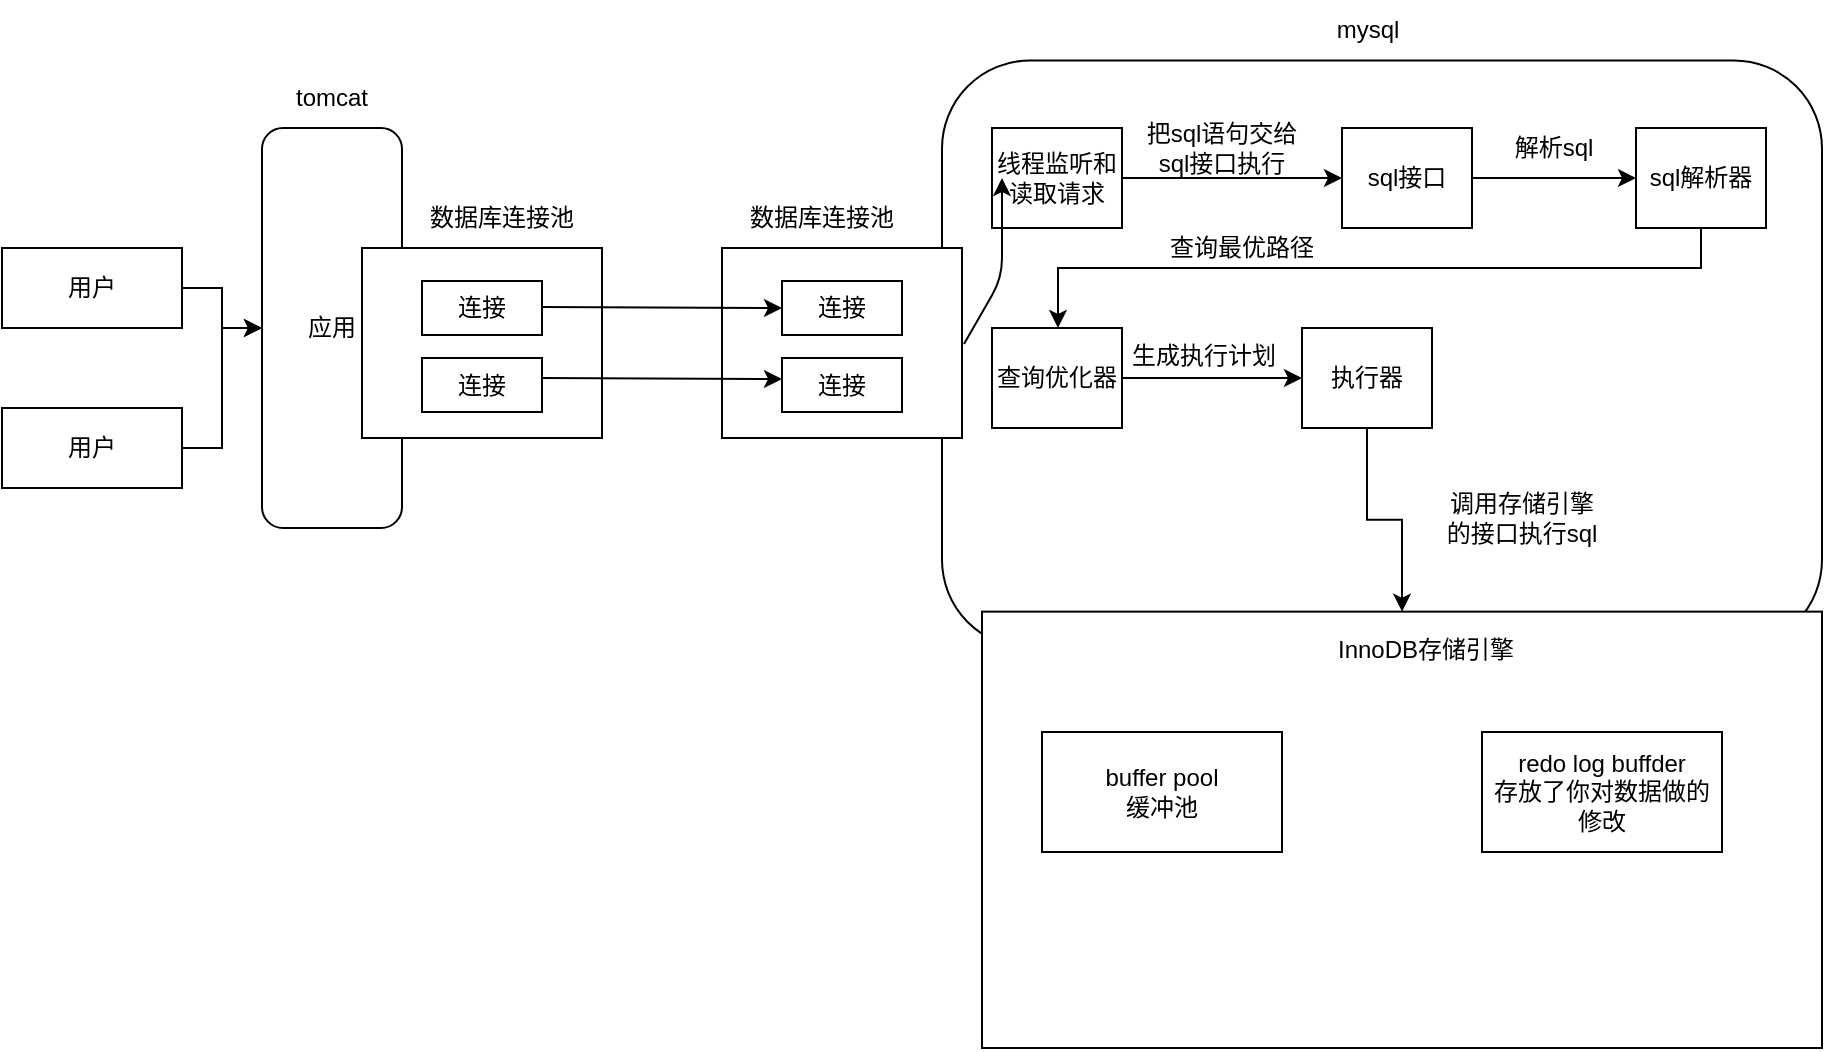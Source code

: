 <mxfile version="14.4.2" type="github">
  <diagram id="wFkyArUPZ-gSU3AaKDoi" name="第 1 页">
    <mxGraphModel dx="856" dy="676" grid="1" gridSize="10" guides="1" tooltips="1" connect="1" arrows="1" fold="1" page="1" pageScale="1" pageWidth="827" pageHeight="1169" math="0" shadow="0">
      <root>
        <mxCell id="0" />
        <mxCell id="1" parent="0" />
        <mxCell id="UlKWdR4gD4S5ooXyk4Mm-3" value="应用" style="rounded=1;whiteSpace=wrap;html=1;" vertex="1" parent="1">
          <mxGeometry x="140" y="100" width="70" height="200" as="geometry" />
        </mxCell>
        <mxCell id="UlKWdR4gD4S5ooXyk4Mm-6" value="" style="edgeStyle=orthogonalEdgeStyle;rounded=0;orthogonalLoop=1;jettySize=auto;html=1;" edge="1" parent="1" source="UlKWdR4gD4S5ooXyk4Mm-4" target="UlKWdR4gD4S5ooXyk4Mm-3">
          <mxGeometry relative="1" as="geometry" />
        </mxCell>
        <mxCell id="UlKWdR4gD4S5ooXyk4Mm-4" value="用户" style="rounded=0;whiteSpace=wrap;html=1;" vertex="1" parent="1">
          <mxGeometry x="10" y="160" width="90" height="40" as="geometry" />
        </mxCell>
        <mxCell id="UlKWdR4gD4S5ooXyk4Mm-7" value="" style="edgeStyle=orthogonalEdgeStyle;rounded=0;orthogonalLoop=1;jettySize=auto;html=1;" edge="1" parent="1" source="UlKWdR4gD4S5ooXyk4Mm-5" target="UlKWdR4gD4S5ooXyk4Mm-3">
          <mxGeometry relative="1" as="geometry" />
        </mxCell>
        <mxCell id="UlKWdR4gD4S5ooXyk4Mm-5" value="用户" style="rounded=0;whiteSpace=wrap;html=1;" vertex="1" parent="1">
          <mxGeometry x="10" y="240" width="90" height="40" as="geometry" />
        </mxCell>
        <mxCell id="UlKWdR4gD4S5ooXyk4Mm-9" value="tomcat" style="text;html=1;strokeColor=none;fillColor=none;align=center;verticalAlign=middle;whiteSpace=wrap;rounded=0;" vertex="1" parent="1">
          <mxGeometry x="145" y="70" width="60" height="30" as="geometry" />
        </mxCell>
        <mxCell id="UlKWdR4gD4S5ooXyk4Mm-10" value="" style="rounded=1;whiteSpace=wrap;html=1;" vertex="1" parent="1">
          <mxGeometry x="480" y="66.25" width="440" height="293.75" as="geometry" />
        </mxCell>
        <mxCell id="UlKWdR4gD4S5ooXyk4Mm-11" value="" style="rounded=0;whiteSpace=wrap;html=1;" vertex="1" parent="1">
          <mxGeometry x="190" y="160" width="120" height="95" as="geometry" />
        </mxCell>
        <mxCell id="UlKWdR4gD4S5ooXyk4Mm-12" value="连接" style="rounded=0;whiteSpace=wrap;html=1;" vertex="1" parent="1">
          <mxGeometry x="220" y="176.5" width="60" height="27" as="geometry" />
        </mxCell>
        <mxCell id="UlKWdR4gD4S5ooXyk4Mm-13" value="&lt;span&gt;连接&lt;/span&gt;" style="rounded=0;whiteSpace=wrap;html=1;" vertex="1" parent="1">
          <mxGeometry x="220" y="215" width="60" height="27" as="geometry" />
        </mxCell>
        <mxCell id="UlKWdR4gD4S5ooXyk4Mm-14" value="数据库连接池" style="text;html=1;strokeColor=none;fillColor=none;align=center;verticalAlign=middle;whiteSpace=wrap;rounded=0;" vertex="1" parent="1">
          <mxGeometry x="220" y="130" width="80" height="30" as="geometry" />
        </mxCell>
        <mxCell id="UlKWdR4gD4S5ooXyk4Mm-15" value="" style="rounded=0;whiteSpace=wrap;html=1;" vertex="1" parent="1">
          <mxGeometry x="370" y="160" width="120" height="95" as="geometry" />
        </mxCell>
        <mxCell id="UlKWdR4gD4S5ooXyk4Mm-16" value="连接" style="rounded=0;whiteSpace=wrap;html=1;" vertex="1" parent="1">
          <mxGeometry x="400" y="176.5" width="60" height="27" as="geometry" />
        </mxCell>
        <mxCell id="UlKWdR4gD4S5ooXyk4Mm-17" value="&lt;span&gt;连接&lt;/span&gt;" style="rounded=0;whiteSpace=wrap;html=1;" vertex="1" parent="1">
          <mxGeometry x="400" y="215" width="60" height="27" as="geometry" />
        </mxCell>
        <mxCell id="UlKWdR4gD4S5ooXyk4Mm-18" value="数据库连接池" style="text;html=1;strokeColor=none;fillColor=none;align=center;verticalAlign=middle;whiteSpace=wrap;rounded=0;" vertex="1" parent="1">
          <mxGeometry x="380" y="130" width="80" height="30" as="geometry" />
        </mxCell>
        <mxCell id="UlKWdR4gD4S5ooXyk4Mm-21" value="" style="endArrow=classic;html=1;entryX=0;entryY=0.5;entryDx=0;entryDy=0;" edge="1" parent="1" target="UlKWdR4gD4S5ooXyk4Mm-16">
          <mxGeometry width="50" height="50" relative="1" as="geometry">
            <mxPoint x="280" y="189.5" as="sourcePoint" />
            <mxPoint x="390" y="189.5" as="targetPoint" />
          </mxGeometry>
        </mxCell>
        <mxCell id="UlKWdR4gD4S5ooXyk4Mm-22" value="" style="endArrow=classic;html=1;entryX=0;entryY=0.5;entryDx=0;entryDy=0;" edge="1" parent="1">
          <mxGeometry width="50" height="50" relative="1" as="geometry">
            <mxPoint x="280" y="225" as="sourcePoint" />
            <mxPoint x="400" y="225.5" as="targetPoint" />
          </mxGeometry>
        </mxCell>
        <mxCell id="UlKWdR4gD4S5ooXyk4Mm-23" value="mysql" style="text;html=1;strokeColor=none;fillColor=none;align=center;verticalAlign=middle;whiteSpace=wrap;rounded=0;" vertex="1" parent="1">
          <mxGeometry x="662.5" y="36.25" width="60" height="30" as="geometry" />
        </mxCell>
        <mxCell id="UlKWdR4gD4S5ooXyk4Mm-27" value="" style="edgeStyle=orthogonalEdgeStyle;rounded=0;orthogonalLoop=1;jettySize=auto;html=1;" edge="1" parent="1" source="UlKWdR4gD4S5ooXyk4Mm-25" target="UlKWdR4gD4S5ooXyk4Mm-26">
          <mxGeometry relative="1" as="geometry" />
        </mxCell>
        <mxCell id="UlKWdR4gD4S5ooXyk4Mm-25" value="线程监听和读取请求" style="rounded=0;whiteSpace=wrap;html=1;" vertex="1" parent="1">
          <mxGeometry x="505" y="100" width="65" height="50" as="geometry" />
        </mxCell>
        <mxCell id="UlKWdR4gD4S5ooXyk4Mm-33" value="" style="edgeStyle=orthogonalEdgeStyle;rounded=0;orthogonalLoop=1;jettySize=auto;html=1;" edge="1" parent="1" source="UlKWdR4gD4S5ooXyk4Mm-26" target="UlKWdR4gD4S5ooXyk4Mm-29">
          <mxGeometry relative="1" as="geometry" />
        </mxCell>
        <mxCell id="UlKWdR4gD4S5ooXyk4Mm-26" value="sql接口" style="rounded=0;whiteSpace=wrap;html=1;" vertex="1" parent="1">
          <mxGeometry x="680" y="100" width="65" height="50" as="geometry" />
        </mxCell>
        <mxCell id="UlKWdR4gD4S5ooXyk4Mm-28" value="把sql语句交给sql接口执行" style="text;html=1;strokeColor=none;fillColor=none;align=center;verticalAlign=middle;whiteSpace=wrap;rounded=0;" vertex="1" parent="1">
          <mxGeometry x="580" y="100" width="80" height="20" as="geometry" />
        </mxCell>
        <mxCell id="UlKWdR4gD4S5ooXyk4Mm-41" style="edgeStyle=orthogonalEdgeStyle;rounded=0;orthogonalLoop=1;jettySize=auto;html=1;" edge="1" parent="1" source="UlKWdR4gD4S5ooXyk4Mm-29" target="UlKWdR4gD4S5ooXyk4Mm-34">
          <mxGeometry relative="1" as="geometry">
            <Array as="points">
              <mxPoint x="860" y="170" />
              <mxPoint x="538" y="170" />
            </Array>
          </mxGeometry>
        </mxCell>
        <mxCell id="UlKWdR4gD4S5ooXyk4Mm-29" value="sql解析器" style="rounded=0;whiteSpace=wrap;html=1;" vertex="1" parent="1">
          <mxGeometry x="827" y="100" width="65" height="50" as="geometry" />
        </mxCell>
        <mxCell id="UlKWdR4gD4S5ooXyk4Mm-50" value="" style="edgeStyle=orthogonalEdgeStyle;rounded=0;orthogonalLoop=1;jettySize=auto;html=1;" edge="1" parent="1" source="UlKWdR4gD4S5ooXyk4Mm-34" target="UlKWdR4gD4S5ooXyk4Mm-45">
          <mxGeometry relative="1" as="geometry" />
        </mxCell>
        <mxCell id="UlKWdR4gD4S5ooXyk4Mm-34" value="查询优化器" style="rounded=0;whiteSpace=wrap;html=1;" vertex="1" parent="1">
          <mxGeometry x="505" y="200" width="65" height="50" as="geometry" />
        </mxCell>
        <mxCell id="UlKWdR4gD4S5ooXyk4Mm-36" value="解析sql" style="text;html=1;strokeColor=none;fillColor=none;align=center;verticalAlign=middle;whiteSpace=wrap;rounded=0;" vertex="1" parent="1">
          <mxGeometry x="746" y="100" width="80" height="20" as="geometry" />
        </mxCell>
        <mxCell id="UlKWdR4gD4S5ooXyk4Mm-42" value="查询最优路径" style="text;html=1;strokeColor=none;fillColor=none;align=center;verticalAlign=middle;whiteSpace=wrap;rounded=0;" vertex="1" parent="1">
          <mxGeometry x="590" y="150" width="80" height="20" as="geometry" />
        </mxCell>
        <mxCell id="UlKWdR4gD4S5ooXyk4Mm-45" value="执行器" style="rounded=0;whiteSpace=wrap;html=1;" vertex="1" parent="1">
          <mxGeometry x="660" y="200" width="65" height="50" as="geometry" />
        </mxCell>
        <mxCell id="UlKWdR4gD4S5ooXyk4Mm-51" value="生成执行计划" style="text;html=1;strokeColor=none;fillColor=none;align=center;verticalAlign=middle;whiteSpace=wrap;rounded=0;" vertex="1" parent="1">
          <mxGeometry x="571" y="203.5" width="80" height="20" as="geometry" />
        </mxCell>
        <mxCell id="UlKWdR4gD4S5ooXyk4Mm-54" value="" style="group" vertex="1" connectable="0" parent="1">
          <mxGeometry x="500" y="260" width="420" height="300" as="geometry" />
        </mxCell>
        <mxCell id="UlKWdR4gD4S5ooXyk4Mm-53" value="InnoDB存储引擎" style="text;html=1;strokeColor=none;fillColor=none;align=center;verticalAlign=middle;whiteSpace=wrap;rounded=0;" vertex="1" parent="UlKWdR4gD4S5ooXyk4Mm-54">
          <mxGeometry x="150.37" y="109.091" width="103.704" height="54.545" as="geometry" />
        </mxCell>
        <mxCell id="UlKWdR4gD4S5ooXyk4Mm-52" value="" style="rounded=0;whiteSpace=wrap;html=1;" vertex="1" parent="UlKWdR4gD4S5ooXyk4Mm-54">
          <mxGeometry y="81.818" width="420" height="218.182" as="geometry" />
        </mxCell>
        <mxCell id="UlKWdR4gD4S5ooXyk4Mm-66" value="" style="group" vertex="1" connectable="0" parent="UlKWdR4gD4S5ooXyk4Mm-54">
          <mxGeometry x="170.001" y="60.001" width="103.704" height="81.818" as="geometry" />
        </mxCell>
        <mxCell id="UlKWdR4gD4S5ooXyk4Mm-64" value="" style="edgeStyle=orthogonalEdgeStyle;rounded=0;orthogonalLoop=1;jettySize=auto;html=1;" edge="1" parent="UlKWdR4gD4S5ooXyk4Mm-66">
          <mxGeometry relative="1" as="geometry" />
        </mxCell>
        <mxCell id="UlKWdR4gD4S5ooXyk4Mm-65" value="InnoDB存储引擎" style="text;html=1;strokeColor=none;fillColor=none;align=center;verticalAlign=middle;whiteSpace=wrap;rounded=0;" vertex="1" parent="UlKWdR4gD4S5ooXyk4Mm-66">
          <mxGeometry width="103.704" height="81.818" as="geometry" />
        </mxCell>
        <mxCell id="UlKWdR4gD4S5ooXyk4Mm-67" value="buffer pool&lt;br&gt;缓冲池" style="rounded=0;whiteSpace=wrap;html=1;" vertex="1" parent="UlKWdR4gD4S5ooXyk4Mm-54">
          <mxGeometry x="30" y="142" width="120" height="60" as="geometry" />
        </mxCell>
        <mxCell id="UlKWdR4gD4S5ooXyk4Mm-68" value="redo log buffder&lt;br&gt;存放了你对数据做的修改" style="rounded=0;whiteSpace=wrap;html=1;" vertex="1" parent="UlKWdR4gD4S5ooXyk4Mm-54">
          <mxGeometry x="250" y="142" width="120" height="60" as="geometry" />
        </mxCell>
        <mxCell id="UlKWdR4gD4S5ooXyk4Mm-56" value="" style="endArrow=classic;html=1;" edge="1" parent="1">
          <mxGeometry width="50" height="50" relative="1" as="geometry">
            <mxPoint x="491" y="208" as="sourcePoint" />
            <mxPoint x="510" y="125" as="targetPoint" />
            <Array as="points">
              <mxPoint x="510" y="175" />
            </Array>
          </mxGeometry>
        </mxCell>
        <mxCell id="UlKWdR4gD4S5ooXyk4Mm-62" value="" style="group" vertex="1" connectable="0" parent="1">
          <mxGeometry x="730" y="280" width="80" height="30" as="geometry" />
        </mxCell>
        <mxCell id="UlKWdR4gD4S5ooXyk4Mm-60" value="" style="edgeStyle=orthogonalEdgeStyle;rounded=0;orthogonalLoop=1;jettySize=auto;html=1;" edge="1" parent="UlKWdR4gD4S5ooXyk4Mm-62" source="UlKWdR4gD4S5ooXyk4Mm-45" target="UlKWdR4gD4S5ooXyk4Mm-52">
          <mxGeometry relative="1" as="geometry" />
        </mxCell>
        <mxCell id="UlKWdR4gD4S5ooXyk4Mm-61" value="调用存储引擎的接口执行sql" style="text;html=1;strokeColor=none;fillColor=none;align=center;verticalAlign=middle;whiteSpace=wrap;rounded=0;" vertex="1" parent="UlKWdR4gD4S5ooXyk4Mm-62">
          <mxGeometry width="80" height="30" as="geometry" />
        </mxCell>
      </root>
    </mxGraphModel>
  </diagram>
</mxfile>
